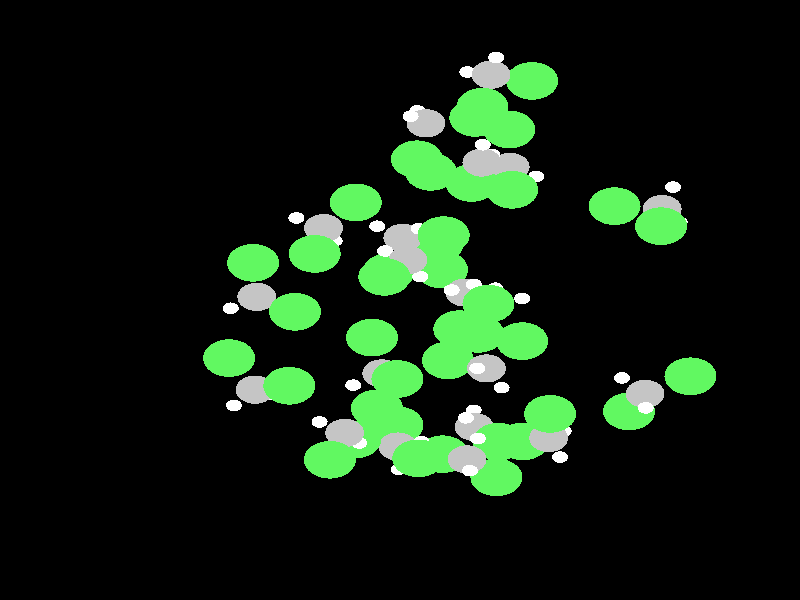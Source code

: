 #include "colors.inc"
#include "finish.inc"

global_settings {assumed_gamma 1 max_trace_level 6}
background {color White transmit 1.0}
camera {orthographic
  right -28.04*x up 29.03*y
  direction 1.00*z
  location <0,0,50.00> look_at <0,0,0>}


light_source {<  2.00,   3.00,  40.00> color White
  area_light <0.70, 0, 0>, <0, 0.70, 0>, 3, 3
  adaptive 1 jitter}
// no fog
#declare simple = finish {phong 0.7}
#declare pale = finish {ambient 0.5 diffuse 0.85 roughness 0.001 specular 0.200 }
#declare intermediate = finish {ambient 0.3 diffuse 0.6 specular 0.1 roughness 0.04}
#declare vmd = finish {ambient 0.0 diffuse 0.65 phong 0.1 phong_size 40.0 specular 0.5 }
#declare jmol = finish {ambient 0.2 diffuse 0.6 specular 1 roughness 0.001 metallic}
#declare ase2 = finish {ambient 0.05 brilliance 3 diffuse 0.6 metallic specular 0.7 roughness 0.04 reflection 0.15}
#declare ase3 = finish {ambient 0.15 brilliance 2 diffuse 0.6 metallic specular 1.0 roughness 0.001 reflection 0.0}
#declare glass = finish {ambient 0.05 diffuse 0.3 specular 1.0 roughness 0.001}
#declare glass2 = finish {ambient 0.01 diffuse 0.3 specular 1.0 reflection 0.25 roughness 0.001}
#declare Rcell = 0.070;
#declare Rbond = 0.100;

#macro atom(LOC, R, COL, TRANS, FIN)
  sphere{LOC, R texture{pigment{color COL transmit TRANS} finish{FIN}}}
#end
#macro constrain(LOC, R, COL, TRANS FIN)
union{torus{R, Rcell rotate 45*z texture{pigment{color COL transmit TRANS} finish{FIN}}}
     torus{R, Rcell rotate -45*z texture{pigment{color COL transmit TRANS} finish{FIN}}}
     translate LOC}
#end

// no cell vertices
atom(<  3.86,   6.44, -13.68>, 0.68, rgb <0.56, 0.56, 0.56>, 0.0, ase2) // #0
atom(<  2.51,   5.66, -12.81>, 0.91, rgb <0.12, 0.94, 0.12>, 0.0, ase2) // #1
atom(<  3.83,   8.25, -13.44>, 0.91, rgb <0.12, 0.94, 0.12>, 0.0, ase2) // #2
atom(<  3.82,   6.22, -14.76>, 0.28, rgb <1.00, 1.00, 1.00>, 0.0, ase2) // #3
atom(<  4.77,   5.97, -13.27>, 0.28, rgb <1.00, 1.00, 1.00>, 0.0, ase2) // #4
atom(<  0.28,   1.93,  -1.43>, 0.68, rgb <0.56, 0.56, 0.56>, 0.0, ase2) // #5
atom(< -0.55,   1.12,   0.00>, 0.91, rgb <0.12, 0.94, 0.12>, 0.0, ase2) // #6
atom(<  1.53,   3.14,  -0.88>, 0.91, rgb <0.12, 0.94, 0.12>, 0.0, ase2) // #7
atom(< -0.52,   2.37,  -2.06>, 0.28, rgb <1.00, 1.00, 1.00>, 0.0, ase2) // #8
atom(<  0.71,   1.13,  -2.03>, 0.28, rgb <1.00, 1.00, 1.00>, 0.0, ase2) // #9
atom(< -0.64,  -3.55,  -6.60>, 0.68, rgb <0.56, 0.56, 0.56>, 0.0, ase2) // #10
atom(< -0.98,  -1.82,  -7.06>, 0.91, rgb <0.12, 0.94, 0.12>, 0.0, ase2) // #11
atom(< -0.09,  -3.82,  -4.88>, 0.91, rgb <0.12, 0.94, 0.12>, 0.0, ase2) // #12
atom(<  0.11,  -3.83,  -7.35>, 0.28, rgb <1.00, 1.00, 1.00>, 0.0, ase2) // #13
atom(< -1.64,  -4.12,  -6.73>, 0.28, rgb <1.00, 1.00, 1.00>, 0.0, ase2) // #14
atom(<  2.28,   0.36, -12.57>, 0.68, rgb <0.56, 0.56, 0.56>, 0.0, ase2) // #15
atom(<  2.08,  -1.41, -13.02>, 0.91, rgb <0.12, 0.94, 0.12>, 0.0, ase2) // #16
atom(<  1.47,   1.47, -13.73>, 0.91, rgb <0.12, 0.94, 0.12>, 0.0, ase2) // #17
atom(<  3.34,   0.57, -12.53>, 0.28, rgb <1.00, 1.00, 1.00>, 0.0, ase2) // #18
atom(<  1.81,   0.48, -11.58>, 0.28, rgb <1.00, 1.00, 1.00>, 0.0, ase2) // #19
atom(< -5.08,  -4.34,  -6.30>, 0.68, rgb <0.56, 0.56, 0.56>, 0.0, ase2) // #20
atom(< -5.99,  -2.81,  -6.56>, 0.91, rgb <0.12, 0.94, 0.12>, 0.0, ase2) // #21
atom(< -3.88,  -4.15,  -5.02>, 0.91, rgb <0.12, 0.94, 0.12>, 0.0, ase2) // #22
atom(< -4.58,  -4.55,  -7.23>, 0.28, rgb <1.00, 1.00, 1.00>, 0.0, ase2) // #23
atom(< -5.82,  -5.10,  -5.93>, 0.28, rgb <1.00, 1.00, 1.00>, 0.0, ase2) // #24
atom(<  5.21,  -6.68,  -7.25>, 0.68, rgb <0.56, 0.56, 0.56>, 0.0, ase2) // #25
atom(<  5.26,  -5.51,  -5.89>, 0.91, rgb <0.12, 0.94, 0.12>, 0.0, ase2) // #26
atom(<  3.45,  -6.86,  -7.60>, 0.91, rgb <0.12, 0.94, 0.12>, 0.0, ase2) // #27
atom(<  5.61,  -7.60,  -6.85>, 0.28, rgb <1.00, 1.00, 1.00>, 0.0, ase2) // #28
atom(<  5.74,  -6.34,  -8.15>, 0.28, rgb <1.00, 1.00, 1.00>, 0.0, ase2) // #29
atom(<  2.60,  -6.14, -12.45>, 0.68, rgb <0.56, 0.56, 0.56>, 0.0, ase2) // #30
atom(<  4.31,  -6.84, -12.41>, 0.91, rgb <0.12, 0.94, 0.12>, 0.0, ase2) // #31
atom(<  1.49,  -7.46, -12.96>, 0.91, rgb <0.12, 0.94, 0.12>, 0.0, ase2) // #32
atom(<  2.58,  -5.34, -13.22>, 0.28, rgb <1.00, 1.00, 1.00>, 0.0, ase2) // #33
atom(<  2.31,  -5.70, -11.44>, 0.28, rgb <1.00, 1.00, 1.00>, 0.0, ase2) // #34
atom(< -1.94,  -6.43,  -1.73>, 0.68, rgb <0.56, 0.56, 0.56>, 0.0, ase2) // #35
atom(< -0.81,  -5.24,  -1.04>, 0.91, rgb <0.12, 0.94, 0.12>, 0.0, ase2) // #36
atom(< -2.46,  -7.73,  -0.53>, 0.91, rgb <0.12, 0.94, 0.12>, 0.0, ase2) // #37
atom(< -1.43,  -6.92,  -2.59>, 0.28, rgb <1.00, 1.00, 1.00>, 0.0, ase2) // #38
atom(< -2.82,  -5.90,  -2.19>, 0.28, rgb <1.00, 1.00, 1.00>, 0.0, ase2) // #39
atom(<  9.19,   4.40,  -6.09>, 0.68, rgb <0.56, 0.56, 0.56>, 0.0, ase2) // #40
atom(<  9.15,   3.57,  -4.49>, 0.91, rgb <0.12, 0.94, 0.12>, 0.0, ase2) // #41
atom(<  7.52,   4.54,  -6.81>, 0.91, rgb <0.12, 0.94, 0.12>, 0.0, ase2) // #42
atom(<  9.80,   3.76,  -6.78>, 0.28, rgb <1.00, 1.00, 1.00>, 0.0, ase2) // #43
atom(<  9.57,   5.46,  -5.92>, 0.28, rgb <1.00, 1.00, 1.00>, 0.0, ase2) // #44
atom(< -5.02,   0.15,  -4.79>, 0.68, rgb <0.56, 0.56, 0.56>, 0.0, ase2) // #45
atom(< -3.68,  -0.57,  -3.80>, 0.91, rgb <0.12, 0.94, 0.12>, 0.0, ase2) // #46
atom(< -5.15,   1.80,  -4.26>, 0.91, rgb <0.12, 0.94, 0.12>, 0.0, ase2) // #47
atom(< -5.93,  -0.40,  -4.56>, 0.28, rgb <1.00, 1.00, 1.00>, 0.0, ase2) // #48
atom(< -4.71,   0.07,  -5.89>, 0.28, rgb <1.00, 1.00, 1.00>, 0.0, ase2) // #49
atom(<  3.21,  -0.08,  -4.59>, 0.68, rgb <0.56, 0.56, 0.56>, 0.0, ase2) // #50
atom(<  3.10,  -0.18,  -2.78>, 0.91, rgb <0.12, 0.94, 0.12>, 0.0, ase2) // #51
atom(<  2.74,  -1.64,  -5.31>, 0.91, rgb <0.12, 0.94, 0.12>, 0.0, ase2) // #52
atom(<  4.28,   0.07,  -4.86>, 0.28, rgb <1.00, 1.00, 1.00>, 0.0, ase2) // #53
atom(<  2.59,   0.75,  -5.00>, 0.28, rgb <1.00, 1.00, 1.00>, 0.0, ase2) // #54
atom(< -0.08,  -7.09,  -8.08>, 0.68, rgb <0.56, 0.56, 0.56>, 0.0, ase2) // #55
atom(< -1.57,  -6.75,  -7.12>, 0.91, rgb <0.12, 0.94, 0.12>, 0.0, ase2) // #56
atom(< -0.09,  -6.06,  -9.54>, 0.91, rgb <0.12, 0.94, 0.12>, 0.0, ase2) // #57
atom(< -0.05,  -8.19,  -8.33>, 0.28, rgb <1.00, 1.00, 1.00>, 0.0, ase2) // #58
atom(<  0.75,  -6.86,  -7.48>, 0.28, rgb <1.00, 1.00, 1.00>, 0.0, ase2) // #59
atom(<  0.91,   8.55,  -0.99>, 0.68, rgb <0.56, 0.56, 0.56>, 0.0, ase2) // #60
atom(<  0.59,   6.81,  -1.26>, 0.91, rgb <0.12, 0.94, 0.12>, 0.0, ase2) // #61
atom(<  2.64,   8.81,  -0.68>, 0.91, rgb <0.12, 0.94, 0.12>, 0.0, ase2) // #62
atom(<  0.37,   8.89,  -0.10>, 0.28, rgb <1.00, 1.00, 1.00>, 0.0, ase2) // #63
atom(<  0.61,   9.15,  -1.86>, 0.28, rgb <1.00, 1.00, 1.00>, 0.0, ase2) // #64
atom(< -2.68,   3.48,  -9.59>, 0.68, rgb <0.56, 0.56, 0.56>, 0.0, ase2) // #65
atom(< -1.55,   4.72,  -9.02>, 0.91, rgb <0.12, 0.94, 0.12>, 0.0, ase2) // #66
atom(< -2.99,   2.23,  -8.29>, 0.91, rgb <0.12, 0.94, 0.12>, 0.0, ase2) // #67
atom(< -2.29,   2.87, -10.44>, 0.28, rgb <1.00, 1.00, 1.00>, 0.0, ase2) // #68
atom(< -3.63,   3.97,  -9.86>, 0.28, rgb <1.00, 1.00, 1.00>, 0.0, ase2) // #69
atom(<  2.35,  -7.71,  -3.60>, 0.68, rgb <0.56, 0.56, 0.56>, 0.0, ase2) // #70
atom(<  3.38,  -8.58,  -4.75>, 0.91, rgb <0.12, 0.94, 0.12>, 0.0, ase2) // #71
atom(<  0.64,  -7.66,  -4.18>, 0.91, rgb <0.12, 0.94, 0.12>, 0.0, ase2) // #72
atom(<  2.73,  -6.70,  -3.53>, 0.28, rgb <1.00, 1.00, 1.00>, 0.0, ase2) // #73
atom(<  2.45,  -8.26,  -2.64>, 0.28, rgb <1.00, 1.00, 1.00>, 0.0, ase2) // #74
atom(<  3.03,  -3.31,  -8.63>, 0.68, rgb <0.56, 0.56, 0.56>, 0.0, ase2) // #75
atom(<  1.68,  -2.92,  -9.68>, 0.91, rgb <0.12, 0.94, 0.12>, 0.0, ase2) // #76
atom(<  4.28,  -1.99,  -8.72>, 0.91, rgb <0.12, 0.94, 0.12>, 0.0, ase2) // #77
atom(<  3.56,  -4.24,  -9.02>, 0.28, rgb <1.00, 1.00, 1.00>, 0.0, ase2) // #78
atom(<  2.71,  -3.31,  -7.57>, 0.28, rgb <1.00, 1.00, 1.00>, 0.0, ase2) // #79
atom(<  3.19,  10.90,  -9.42>, 0.68, rgb <0.56, 0.56, 0.56>, 0.0, ase2) // #80
atom(<  2.89,   9.35,  -8.46>, 0.91, rgb <0.12, 0.94, 0.12>, 0.0, ase2) // #81
atom(<  4.63,  10.60, -10.47>, 0.91, rgb <0.12, 0.94, 0.12>, 0.0, ase2) // #82
atom(<  3.37,  11.73,  -8.76>, 0.28, rgb <1.00, 1.00, 1.00>, 0.0, ase2) // #83
atom(<  2.36,  11.03, -10.11>, 0.28, rgb <1.00, 1.00, 1.00>, 0.0, ase2) // #84
atom(<  8.59,  -4.54,  -7.47>, 0.68, rgb <0.56, 0.56, 0.56>, 0.0, ase2) // #85
atom(<  8.03,  -5.39,  -8.93>, 0.91, rgb <0.12, 0.94, 0.12>, 0.0, ase2) // #86
atom(< 10.18,  -3.69,  -7.77>, 0.91, rgb <0.12, 0.94, 0.12>, 0.0, ase2) // #87
atom(<  8.61,  -5.22,  -6.60>, 0.28, rgb <1.00, 1.00, 1.00>, 0.0, ase2) // #88
atom(<  7.78,  -3.77,  -7.26>, 0.28, rgb <1.00, 1.00, 1.00>, 0.0, ase2) // #89
atom(<  0.10,   3.01,  -5.89>, 0.68, rgb <0.56, 0.56, 0.56>, 0.0, ase2) // #90
atom(<  1.32,   2.73,  -7.14>, 0.91, rgb <0.12, 0.94, 0.12>, 0.0, ase2) // #91
atom(< -0.39,   1.37,  -5.41>, 0.91, rgb <0.12, 0.94, 0.12>, 0.0, ase2) // #92
atom(< -0.80,   3.57,  -6.26>, 0.28, rgb <1.00, 1.00, 1.00>, 0.0, ase2) // #93
atom(<  0.65,   3.45,  -5.03>, 0.28, rgb <1.00, 1.00, 1.00>, 0.0, ase2) // #94
atom(<  2.87,   6.65,  -5.45>, 0.68, rgb <0.56, 0.56, 0.56>, 0.0, ase2) // #95
atom(<  1.08,   6.20,  -5.54>, 0.91, rgb <0.12, 0.94, 0.12>, 0.0, ase2) // #96
atom(<  3.93,   5.33,  -4.76>, 0.91, rgb <0.12, 0.94, 0.12>, 0.0, ase2) // #97
atom(<  2.90,   7.51,  -4.77>, 0.28, rgb <1.00, 1.00, 1.00>, 0.0, ase2) // #98
atom(<  3.24,   7.03,  -6.43>, 0.28, rgb <1.00, 1.00, 1.00>, 0.0, ase2) // #99

// no constraints
